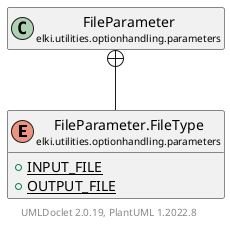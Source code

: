 @startuml
    remove .*\.(Instance|Par|Parameterizer|Factory)$
    set namespaceSeparator none
    hide empty fields
    hide empty methods

    enum "<size:14>FileParameter.FileType\n<size:10>elki.utilities.optionhandling.parameters" as elki.utilities.optionhandling.parameters.FileParameter.FileType [[FileParameter.FileType.html]] {
        {static} +INPUT_FILE
        {static} +OUTPUT_FILE
    }

    class "<size:14>FileParameter\n<size:10>elki.utilities.optionhandling.parameters" as elki.utilities.optionhandling.parameters.FileParameter [[FileParameter.html]]

    elki.utilities.optionhandling.parameters.FileParameter +-- elki.utilities.optionhandling.parameters.FileParameter.FileType

    center footer UMLDoclet 2.0.19, PlantUML 1.2022.8
@enduml
